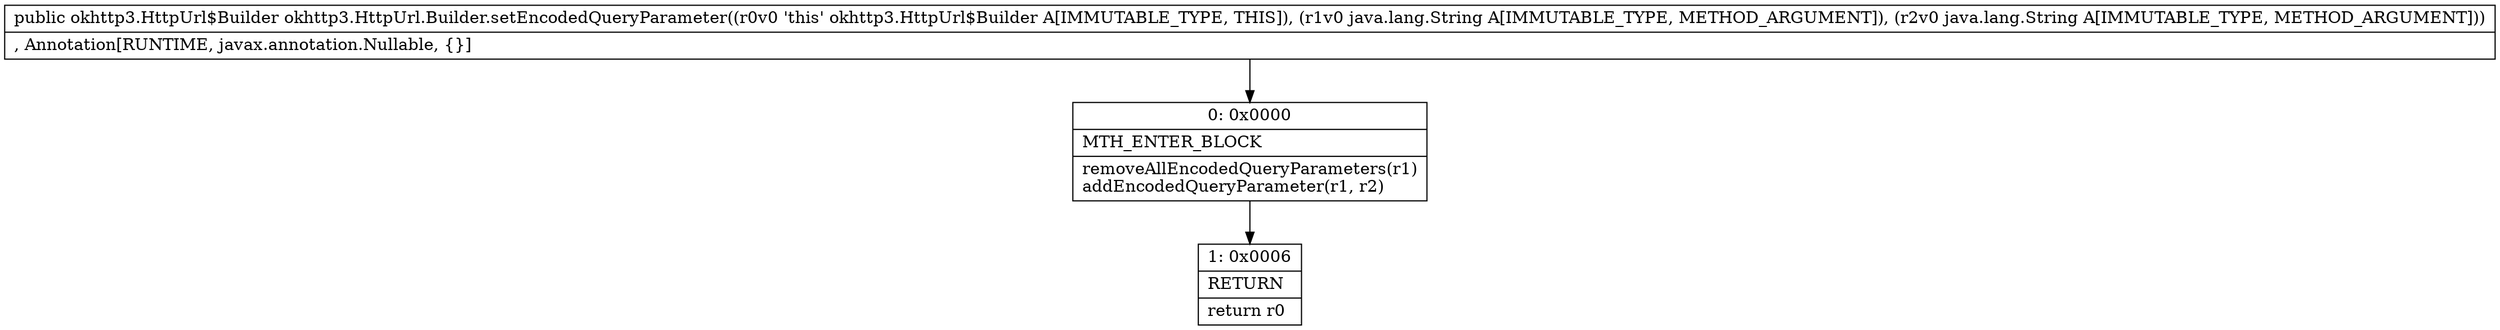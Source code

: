 digraph "CFG forokhttp3.HttpUrl.Builder.setEncodedQueryParameter(Ljava\/lang\/String;Ljava\/lang\/String;)Lokhttp3\/HttpUrl$Builder;" {
Node_0 [shape=record,label="{0\:\ 0x0000|MTH_ENTER_BLOCK\l|removeAllEncodedQueryParameters(r1)\laddEncodedQueryParameter(r1, r2)\l}"];
Node_1 [shape=record,label="{1\:\ 0x0006|RETURN\l|return r0\l}"];
MethodNode[shape=record,label="{public okhttp3.HttpUrl$Builder okhttp3.HttpUrl.Builder.setEncodedQueryParameter((r0v0 'this' okhttp3.HttpUrl$Builder A[IMMUTABLE_TYPE, THIS]), (r1v0 java.lang.String A[IMMUTABLE_TYPE, METHOD_ARGUMENT]), (r2v0 java.lang.String A[IMMUTABLE_TYPE, METHOD_ARGUMENT]))  | , Annotation[RUNTIME, javax.annotation.Nullable, \{\}]\l}"];
MethodNode -> Node_0;
Node_0 -> Node_1;
}

